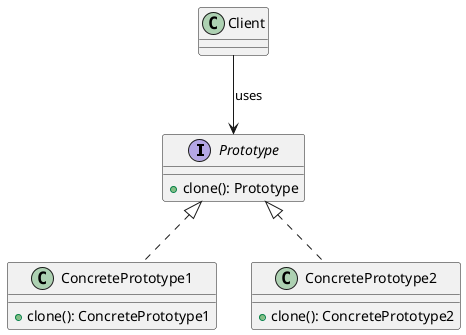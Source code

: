 @startuml
interface Prototype {
    +clone(): Prototype
}

class ConcretePrototype1 implements Prototype {
    +clone(): ConcretePrototype1
}

class ConcretePrototype2 implements Prototype {
    +clone(): ConcretePrototype2
}

class Client {
}

Client --> Prototype : uses
@enduml